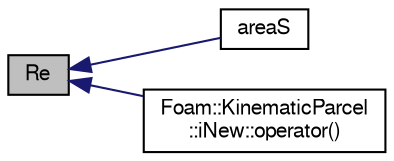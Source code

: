 digraph "Re"
{
  bgcolor="transparent";
  edge [fontname="FreeSans",fontsize="10",labelfontname="FreeSans",labelfontsize="10"];
  node [fontname="FreeSans",fontsize="10",shape=record];
  rankdir="LR";
  Node219 [label="Re",height=0.2,width=0.4,color="black", fillcolor="grey75", style="filled", fontcolor="black"];
  Node219 -> Node220 [dir="back",color="midnightblue",fontsize="10",style="solid",fontname="FreeSans"];
  Node220 [label="areaS",height=0.2,width=0.4,color="black",URL="$a23878.html#a1add1112dc3ff6fe03734d89b338f4b3",tooltip="Surface area for given diameter. "];
  Node219 -> Node221 [dir="back",color="midnightblue",fontsize="10",style="solid",fontname="FreeSans"];
  Node221 [label="Foam::KinematicParcel\l::iNew::operator()",height=0.2,width=0.4,color="black",URL="$a23890.html#a60a07f9a45781da59d116ea2babe6b53"];
}
